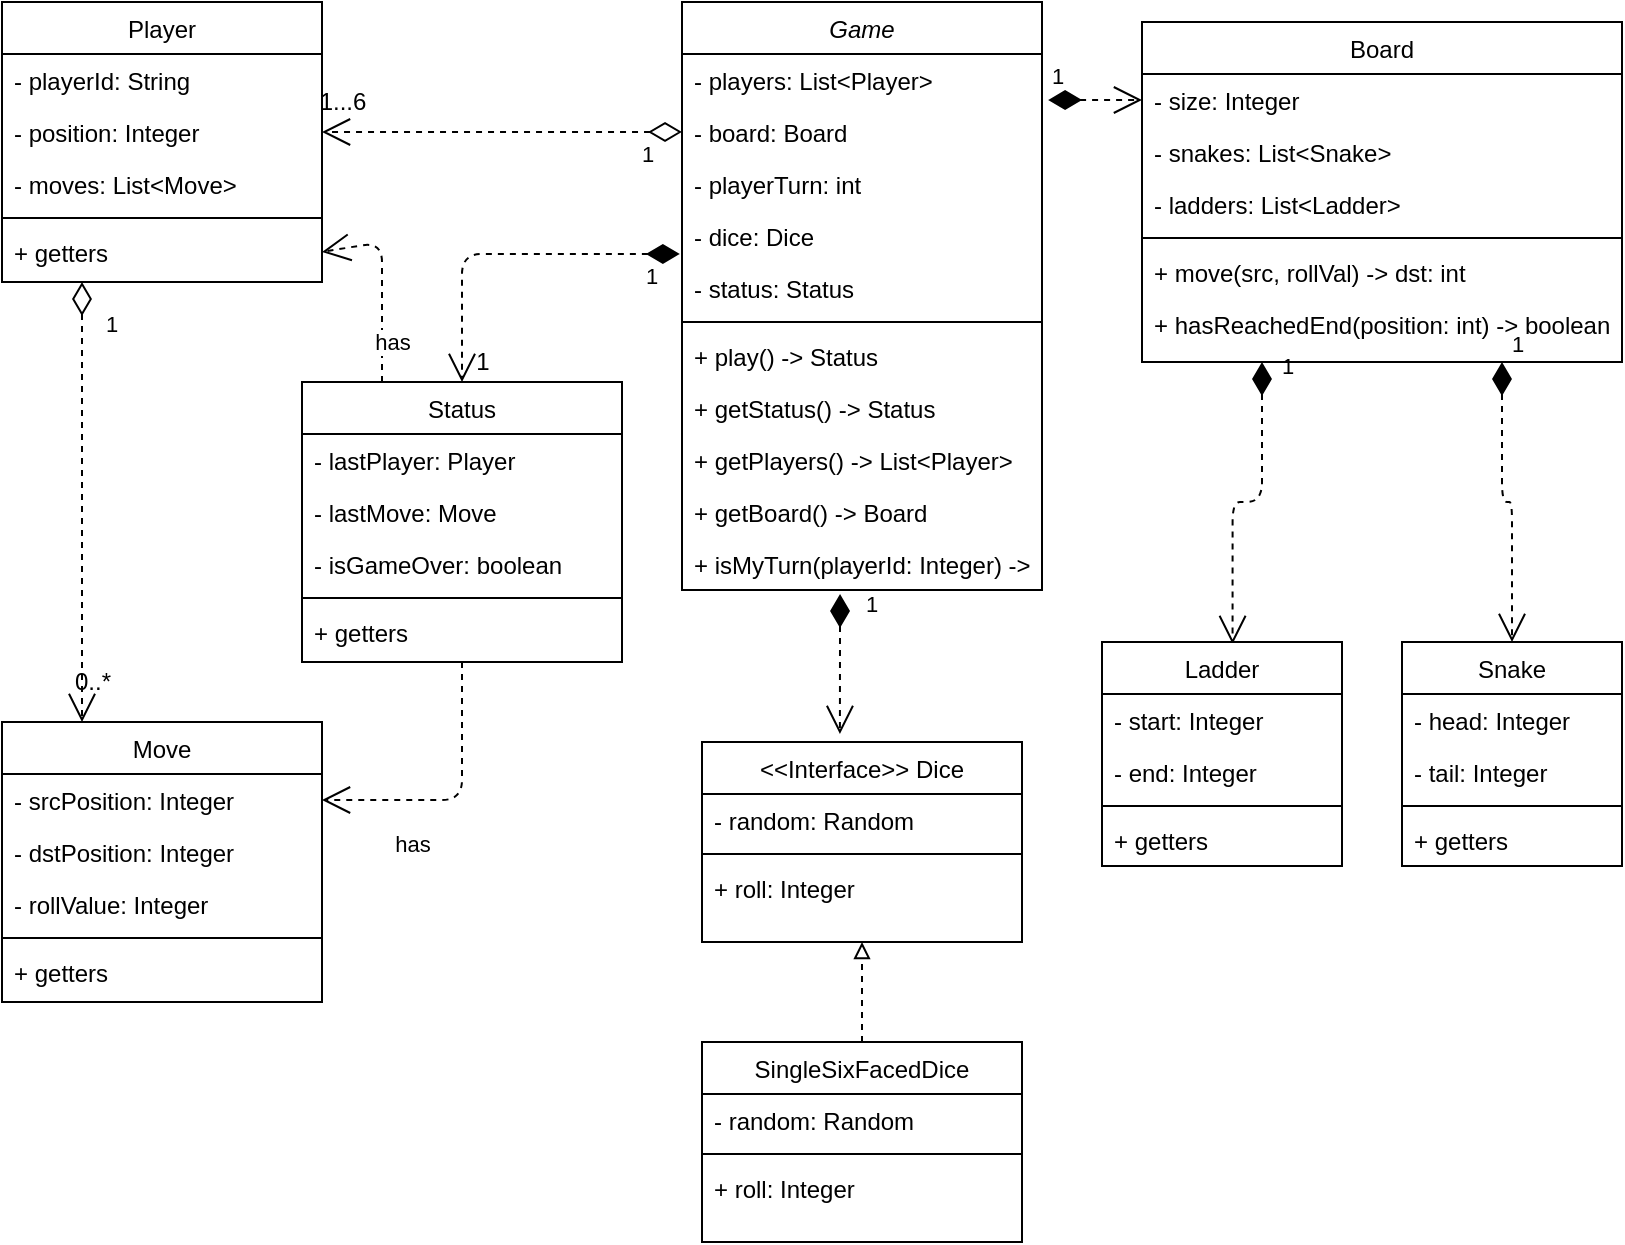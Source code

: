<mxfile version="13.6.2" type="device"><diagram id="C5RBs43oDa-KdzZeNtuy" name="Page-1"><mxGraphModel dx="1106" dy="830" grid="1" gridSize="10" guides="1" tooltips="1" connect="1" arrows="1" fold="1" page="1" pageScale="1" pageWidth="827" pageHeight="1169" math="0" shadow="0"><root><mxCell id="WIyWlLk6GJQsqaUBKTNV-0"/><mxCell id="WIyWlLk6GJQsqaUBKTNV-1" parent="WIyWlLk6GJQsqaUBKTNV-0"/><mxCell id="Iz28Fkx1FA5P9EyBpci8-13" style="edgeStyle=orthogonalEdgeStyle;rounded=0;orthogonalLoop=1;jettySize=auto;html=1;entryX=0.5;entryY=1;entryDx=0;entryDy=0;endArrow=block;endFill=0;dashed=1;" parent="WIyWlLk6GJQsqaUBKTNV-1" source="Iz28Fkx1FA5P9EyBpci8-9" target="Iz28Fkx1FA5P9EyBpci8-3" edge="1"><mxGeometry relative="1" as="geometry"/></mxCell><mxCell id="Iz28Fkx1FA5P9EyBpci8-39" value="1" style="endArrow=open;html=1;endSize=12;startArrow=diamondThin;startSize=14;startFill=0;edgeStyle=orthogonalEdgeStyle;align=left;verticalAlign=bottom;dashed=1;strokeWidth=1;exitX=0;exitY=0.5;exitDx=0;exitDy=0;entryX=1;entryY=0.5;entryDx=0;entryDy=0;" parent="WIyWlLk6GJQsqaUBKTNV-1" source="zkfFHV4jXpPFQw0GAbJ--2" target="zkfFHV4jXpPFQw0GAbJ--8" edge="1"><mxGeometry x="-0.75" y="20" relative="1" as="geometry"><mxPoint x="340" y="230" as="sourcePoint"/><mxPoint x="180" y="230" as="targetPoint"/><mxPoint as="offset"/></mxGeometry></mxCell><mxCell id="Iz28Fkx1FA5P9EyBpci8-41" value="1" style="endArrow=open;html=1;endSize=12;startArrow=diamondThin;startSize=14;startFill=1;edgeStyle=orthogonalEdgeStyle;align=left;verticalAlign=bottom;dashed=1;strokeWidth=1;exitX=1.017;exitY=0.885;exitDx=0;exitDy=0;exitPerimeter=0;entryX=0;entryY=0.5;entryDx=0;entryDy=0;" parent="WIyWlLk6GJQsqaUBKTNV-1" edge="1" target="zkfFHV4jXpPFQw0GAbJ--18" source="zkfFHV4jXpPFQw0GAbJ--1"><mxGeometry x="-1" y="3" relative="1" as="geometry"><mxPoint x="540" y="170" as="sourcePoint"/><mxPoint x="680" y="170" as="targetPoint"/></mxGeometry></mxCell><mxCell id="Iz28Fkx1FA5P9EyBpci8-42" value="1" style="endArrow=open;html=1;endSize=12;startArrow=diamondThin;startSize=14;startFill=1;edgeStyle=orthogonalEdgeStyle;align=left;verticalAlign=bottom;dashed=1;strokeWidth=1;exitX=0.75;exitY=1;exitDx=0;exitDy=0;entryX=0.5;entryY=0;entryDx=0;entryDy=0;" parent="WIyWlLk6GJQsqaUBKTNV-1" source="zkfFHV4jXpPFQw0GAbJ--17" target="Iz28Fkx1FA5P9EyBpci8-27" edge="1"><mxGeometry x="-1" y="3" relative="1" as="geometry"><mxPoint x="690" y="340" as="sourcePoint"/><mxPoint x="850" y="340" as="targetPoint"/></mxGeometry></mxCell><mxCell id="Iz28Fkx1FA5P9EyBpci8-49" value="1" style="endArrow=open;html=1;endSize=12;startArrow=diamondThin;startSize=14;startFill=1;edgeStyle=orthogonalEdgeStyle;align=left;verticalAlign=bottom;dashed=1;strokeWidth=1;exitX=0.25;exitY=1;exitDx=0;exitDy=0;entryX=0.544;entryY=0.009;entryDx=0;entryDy=0;entryPerimeter=0;" parent="WIyWlLk6GJQsqaUBKTNV-1" source="zkfFHV4jXpPFQw0GAbJ--17" target="Iz28Fkx1FA5P9EyBpci8-44" edge="1"><mxGeometry x="-0.864" y="8" relative="1" as="geometry"><mxPoint x="815" y="300" as="sourcePoint"/><mxPoint x="930" y="430" as="targetPoint"/><mxPoint as="offset"/></mxGeometry></mxCell><mxCell id="Iz28Fkx1FA5P9EyBpci8-21" value="Status" style="swimlane;fontStyle=0;align=center;verticalAlign=top;childLayout=stackLayout;horizontal=1;startSize=26;horizontalStack=0;resizeParent=1;resizeLast=0;collapsible=1;marginBottom=0;rounded=0;shadow=0;strokeWidth=1;" parent="WIyWlLk6GJQsqaUBKTNV-1" vertex="1"><mxGeometry x="160" y="310" width="160" height="140" as="geometry"><mxRectangle x="130" y="380" width="160" height="26" as="alternateBounds"/></mxGeometry></mxCell><mxCell id="Iz28Fkx1FA5P9EyBpci8-22" value="- lastPlayer: Player" style="text;align=left;verticalAlign=top;spacingLeft=4;spacingRight=4;overflow=hidden;rotatable=0;points=[[0,0.5],[1,0.5]];portConstraint=eastwest;" parent="Iz28Fkx1FA5P9EyBpci8-21" vertex="1"><mxGeometry y="26" width="160" height="26" as="geometry"/></mxCell><mxCell id="Iz28Fkx1FA5P9EyBpci8-23" value="- lastMove: Move" style="text;align=left;verticalAlign=top;spacingLeft=4;spacingRight=4;overflow=hidden;rotatable=0;points=[[0,0.5],[1,0.5]];portConstraint=eastwest;rounded=0;shadow=0;html=0;" parent="Iz28Fkx1FA5P9EyBpci8-21" vertex="1"><mxGeometry y="52" width="160" height="26" as="geometry"/></mxCell><mxCell id="Iz28Fkx1FA5P9EyBpci8-24" value="- isGameOver: boolean" style="text;align=left;verticalAlign=top;spacingLeft=4;spacingRight=4;overflow=hidden;rotatable=0;points=[[0,0.5],[1,0.5]];portConstraint=eastwest;rounded=0;shadow=0;html=0;" parent="Iz28Fkx1FA5P9EyBpci8-21" vertex="1"><mxGeometry y="78" width="160" height="26" as="geometry"/></mxCell><mxCell id="Iz28Fkx1FA5P9EyBpci8-25" value="" style="line;html=1;strokeWidth=1;align=left;verticalAlign=middle;spacingTop=-1;spacingLeft=3;spacingRight=3;rotatable=0;labelPosition=right;points=[];portConstraint=eastwest;" parent="Iz28Fkx1FA5P9EyBpci8-21" vertex="1"><mxGeometry y="104" width="160" height="8" as="geometry"/></mxCell><mxCell id="Iz28Fkx1FA5P9EyBpci8-26" value="+ getters" style="text;align=left;verticalAlign=top;spacingLeft=4;spacingRight=4;overflow=hidden;rotatable=0;points=[[0,0.5],[1,0.5]];portConstraint=eastwest;fontStyle=0" parent="Iz28Fkx1FA5P9EyBpci8-21" vertex="1"><mxGeometry y="112" width="160" height="26" as="geometry"/></mxCell><mxCell id="Iz28Fkx1FA5P9EyBpci8-50" value="1" style="endArrow=open;html=1;endSize=12;startArrow=diamondThin;startSize=14;startFill=1;edgeStyle=orthogonalEdgeStyle;align=left;verticalAlign=bottom;dashed=1;strokeWidth=1;exitX=-0.006;exitY=-0.154;exitDx=0;exitDy=0;exitPerimeter=0;entryX=0.5;entryY=0;entryDx=0;entryDy=0;" parent="WIyWlLk6GJQsqaUBKTNV-1" source="81ewi1BChHDgl9tE2kMT-2" target="Iz28Fkx1FA5P9EyBpci8-21" edge="1"><mxGeometry x="0.486" y="90" relative="1" as="geometry"><mxPoint x="550" y="180" as="sourcePoint"/><mxPoint x="690" y="180" as="targetPoint"/><mxPoint as="offset"/></mxGeometry></mxCell><mxCell id="Iz28Fkx1FA5P9EyBpci8-51" value="1...6" style="text;html=1;align=center;verticalAlign=middle;resizable=0;points=[];autosize=1;" parent="WIyWlLk6GJQsqaUBKTNV-1" vertex="1"><mxGeometry x="160" y="160" width="40" height="20" as="geometry"/></mxCell><mxCell id="Iz28Fkx1FA5P9EyBpci8-52" value="1" style="text;html=1;align=center;verticalAlign=middle;resizable=0;points=[];autosize=1;" parent="WIyWlLk6GJQsqaUBKTNV-1" vertex="1"><mxGeometry x="240" y="290" width="20" height="20" as="geometry"/></mxCell><mxCell id="Iz28Fkx1FA5P9EyBpci8-53" value="1" style="endArrow=open;html=1;endSize=12;startArrow=diamondThin;startSize=14;startFill=0;edgeStyle=orthogonalEdgeStyle;align=left;verticalAlign=bottom;dashed=1;strokeWidth=1;exitX=0.25;exitY=1;exitDx=0;exitDy=0;entryX=0.25;entryY=0;entryDx=0;entryDy=0;" parent="WIyWlLk6GJQsqaUBKTNV-1" source="zkfFHV4jXpPFQw0GAbJ--6" target="Iz28Fkx1FA5P9EyBpci8-15" edge="1"><mxGeometry x="-0.727" y="10" relative="1" as="geometry"><mxPoint x="370" y="400" as="sourcePoint"/><mxPoint x="530" y="400" as="targetPoint"/><mxPoint as="offset"/></mxGeometry></mxCell><mxCell id="Iz28Fkx1FA5P9EyBpci8-54" value="0..*" style="text;html=1;align=center;verticalAlign=middle;resizable=0;points=[];autosize=1;" parent="WIyWlLk6GJQsqaUBKTNV-1" vertex="1"><mxGeometry x="40" y="450" width="30" height="20" as="geometry"/></mxCell><mxCell id="Iz28Fkx1FA5P9EyBpci8-55" value="has" style="endArrow=open;endSize=12;dashed=1;html=1;strokeWidth=1;exitX=0.5;exitY=1;exitDx=0;exitDy=0;entryX=1;entryY=0.5;entryDx=0;entryDy=0;" parent="WIyWlLk6GJQsqaUBKTNV-1" source="Iz28Fkx1FA5P9EyBpci8-21" target="Iz28Fkx1FA5P9EyBpci8-16" edge="1"><mxGeometry x="-0.074" y="-15" width="160" relative="1" as="geometry"><mxPoint x="210" y="520" as="sourcePoint"/><mxPoint x="370" y="520" as="targetPoint"/><Array as="points"><mxPoint x="240" y="519"/></Array><mxPoint x="-10" y="26" as="offset"/></mxGeometry></mxCell><mxCell id="Iz28Fkx1FA5P9EyBpci8-56" value="has" style="endArrow=open;endSize=12;dashed=1;html=1;strokeWidth=1;exitX=0.25;exitY=0;exitDx=0;exitDy=0;entryX=1;entryY=0.5;entryDx=0;entryDy=0;" parent="WIyWlLk6GJQsqaUBKTNV-1" source="Iz28Fkx1FA5P9EyBpci8-21" target="zkfFHV4jXpPFQw0GAbJ--10" edge="1"><mxGeometry x="-0.074" y="-15" width="160" relative="1" as="geometry"><mxPoint x="250" y="460" as="sourcePoint"/><mxPoint x="170" y="529" as="targetPoint"/><Array as="points"><mxPoint x="200" y="240"/></Array><mxPoint x="-10" y="26" as="offset"/></mxGeometry></mxCell><mxCell id="Iz28Fkx1FA5P9EyBpci8-57" value="1" style="endArrow=open;html=1;endSize=12;startArrow=diamondThin;startSize=14;startFill=1;edgeStyle=orthogonalEdgeStyle;align=left;verticalAlign=bottom;dashed=1;strokeWidth=1;exitX=0.439;exitY=1.077;exitDx=0;exitDy=0;exitPerimeter=0;entryX=0.431;entryY=-0.04;entryDx=0;entryDy=0;entryPerimeter=0;" parent="WIyWlLk6GJQsqaUBKTNV-1" source="Iz28Fkx1FA5P9EyBpci8-33" target="Iz28Fkx1FA5P9EyBpci8-3" edge="1"><mxGeometry x="-0.6" y="11" relative="1" as="geometry"><mxPoint x="380" y="450" as="sourcePoint"/><mxPoint x="439" y="480" as="targetPoint"/><Array as="points"><mxPoint x="429" y="416"/><mxPoint x="429" y="486"/></Array><mxPoint as="offset"/></mxGeometry></mxCell><mxCell id="zkfFHV4jXpPFQw0GAbJ--6" value="Player" style="swimlane;fontStyle=0;align=center;verticalAlign=top;childLayout=stackLayout;horizontal=1;startSize=26;horizontalStack=0;resizeParent=1;resizeLast=0;collapsible=1;marginBottom=0;rounded=0;shadow=0;strokeWidth=1;" parent="WIyWlLk6GJQsqaUBKTNV-1" vertex="1"><mxGeometry x="10" y="120" width="160" height="140" as="geometry"><mxRectangle x="130" y="380" width="160" height="26" as="alternateBounds"/></mxGeometry></mxCell><mxCell id="zkfFHV4jXpPFQw0GAbJ--7" value="- playerId: String" style="text;align=left;verticalAlign=top;spacingLeft=4;spacingRight=4;overflow=hidden;rotatable=0;points=[[0,0.5],[1,0.5]];portConstraint=eastwest;" parent="zkfFHV4jXpPFQw0GAbJ--6" vertex="1"><mxGeometry y="26" width="160" height="26" as="geometry"/></mxCell><mxCell id="zkfFHV4jXpPFQw0GAbJ--8" value="- position: Integer" style="text;align=left;verticalAlign=top;spacingLeft=4;spacingRight=4;overflow=hidden;rotatable=0;points=[[0,0.5],[1,0.5]];portConstraint=eastwest;rounded=0;shadow=0;html=0;" parent="zkfFHV4jXpPFQw0GAbJ--6" vertex="1"><mxGeometry y="52" width="160" height="26" as="geometry"/></mxCell><mxCell id="Iz28Fkx1FA5P9EyBpci8-14" value="- moves: List&lt;Move&gt;" style="text;align=left;verticalAlign=top;spacingLeft=4;spacingRight=4;overflow=hidden;rotatable=0;points=[[0,0.5],[1,0.5]];portConstraint=eastwest;rounded=0;shadow=0;html=0;" parent="zkfFHV4jXpPFQw0GAbJ--6" vertex="1"><mxGeometry y="78" width="160" height="26" as="geometry"/></mxCell><mxCell id="zkfFHV4jXpPFQw0GAbJ--9" value="" style="line;html=1;strokeWidth=1;align=left;verticalAlign=middle;spacingTop=-1;spacingLeft=3;spacingRight=3;rotatable=0;labelPosition=right;points=[];portConstraint=eastwest;" parent="zkfFHV4jXpPFQw0GAbJ--6" vertex="1"><mxGeometry y="104" width="160" height="8" as="geometry"/></mxCell><mxCell id="zkfFHV4jXpPFQw0GAbJ--10" value="+ getters" style="text;align=left;verticalAlign=top;spacingLeft=4;spacingRight=4;overflow=hidden;rotatable=0;points=[[0,0.5],[1,0.5]];portConstraint=eastwest;fontStyle=0" parent="zkfFHV4jXpPFQw0GAbJ--6" vertex="1"><mxGeometry y="112" width="160" height="26" as="geometry"/></mxCell><mxCell id="Iz28Fkx1FA5P9EyBpci8-15" value="Move" style="swimlane;fontStyle=0;align=center;verticalAlign=top;childLayout=stackLayout;horizontal=1;startSize=26;horizontalStack=0;resizeParent=1;resizeLast=0;collapsible=1;marginBottom=0;rounded=0;shadow=0;strokeWidth=1;" parent="WIyWlLk6GJQsqaUBKTNV-1" vertex="1"><mxGeometry x="10" y="480" width="160" height="140" as="geometry"><mxRectangle x="130" y="380" width="160" height="26" as="alternateBounds"/></mxGeometry></mxCell><mxCell id="Iz28Fkx1FA5P9EyBpci8-16" value="- srcPosition: Integer" style="text;align=left;verticalAlign=top;spacingLeft=4;spacingRight=4;overflow=hidden;rotatable=0;points=[[0,0.5],[1,0.5]];portConstraint=eastwest;" parent="Iz28Fkx1FA5P9EyBpci8-15" vertex="1"><mxGeometry y="26" width="160" height="26" as="geometry"/></mxCell><mxCell id="Iz28Fkx1FA5P9EyBpci8-17" value="- dstPosition: Integer" style="text;align=left;verticalAlign=top;spacingLeft=4;spacingRight=4;overflow=hidden;rotatable=0;points=[[0,0.5],[1,0.5]];portConstraint=eastwest;rounded=0;shadow=0;html=0;" parent="Iz28Fkx1FA5P9EyBpci8-15" vertex="1"><mxGeometry y="52" width="160" height="26" as="geometry"/></mxCell><mxCell id="Iz28Fkx1FA5P9EyBpci8-18" value="- rollValue: Integer" style="text;align=left;verticalAlign=top;spacingLeft=4;spacingRight=4;overflow=hidden;rotatable=0;points=[[0,0.5],[1,0.5]];portConstraint=eastwest;rounded=0;shadow=0;html=0;" parent="Iz28Fkx1FA5P9EyBpci8-15" vertex="1"><mxGeometry y="78" width="160" height="26" as="geometry"/></mxCell><mxCell id="Iz28Fkx1FA5P9EyBpci8-19" value="" style="line;html=1;strokeWidth=1;align=left;verticalAlign=middle;spacingTop=-1;spacingLeft=3;spacingRight=3;rotatable=0;labelPosition=right;points=[];portConstraint=eastwest;" parent="Iz28Fkx1FA5P9EyBpci8-15" vertex="1"><mxGeometry y="104" width="160" height="8" as="geometry"/></mxCell><mxCell id="Iz28Fkx1FA5P9EyBpci8-20" value="+ getters" style="text;align=left;verticalAlign=top;spacingLeft=4;spacingRight=4;overflow=hidden;rotatable=0;points=[[0,0.5],[1,0.5]];portConstraint=eastwest;fontStyle=0" parent="Iz28Fkx1FA5P9EyBpci8-15" vertex="1"><mxGeometry y="112" width="160" height="26" as="geometry"/></mxCell><mxCell id="zkfFHV4jXpPFQw0GAbJ--17" value="Board" style="swimlane;fontStyle=0;align=center;verticalAlign=top;childLayout=stackLayout;horizontal=1;startSize=26;horizontalStack=0;resizeParent=1;resizeLast=0;collapsible=1;marginBottom=0;rounded=0;shadow=0;strokeWidth=1;" parent="WIyWlLk6GJQsqaUBKTNV-1" vertex="1"><mxGeometry x="580" y="130" width="240" height="170" as="geometry"><mxRectangle x="550" y="140" width="160" height="26" as="alternateBounds"/></mxGeometry></mxCell><mxCell id="zkfFHV4jXpPFQw0GAbJ--18" value="- size: Integer" style="text;align=left;verticalAlign=top;spacingLeft=4;spacingRight=4;overflow=hidden;rotatable=0;points=[[0,0.5],[1,0.5]];portConstraint=eastwest;" parent="zkfFHV4jXpPFQw0GAbJ--17" vertex="1"><mxGeometry y="26" width="240" height="26" as="geometry"/></mxCell><mxCell id="zkfFHV4jXpPFQw0GAbJ--19" value="- snakes: List&lt;Snake&gt;" style="text;align=left;verticalAlign=top;spacingLeft=4;spacingRight=4;overflow=hidden;rotatable=0;points=[[0,0.5],[1,0.5]];portConstraint=eastwest;rounded=0;shadow=0;html=0;" parent="zkfFHV4jXpPFQw0GAbJ--17" vertex="1"><mxGeometry y="52" width="240" height="26" as="geometry"/></mxCell><mxCell id="zkfFHV4jXpPFQw0GAbJ--20" value="- ladders: List&lt;Ladder&gt;" style="text;align=left;verticalAlign=top;spacingLeft=4;spacingRight=4;overflow=hidden;rotatable=0;points=[[0,0.5],[1,0.5]];portConstraint=eastwest;rounded=0;shadow=0;html=0;" parent="zkfFHV4jXpPFQw0GAbJ--17" vertex="1"><mxGeometry y="78" width="240" height="26" as="geometry"/></mxCell><mxCell id="zkfFHV4jXpPFQw0GAbJ--23" value="" style="line;html=1;strokeWidth=1;align=left;verticalAlign=middle;spacingTop=-1;spacingLeft=3;spacingRight=3;rotatable=0;labelPosition=right;points=[];portConstraint=eastwest;" parent="zkfFHV4jXpPFQw0GAbJ--17" vertex="1"><mxGeometry y="104" width="240" height="8" as="geometry"/></mxCell><mxCell id="zkfFHV4jXpPFQw0GAbJ--24" value="+ move(src, rollVal) -&gt; dst: int" style="text;align=left;verticalAlign=top;spacingLeft=4;spacingRight=4;overflow=hidden;rotatable=0;points=[[0,0.5],[1,0.5]];portConstraint=eastwest;" parent="zkfFHV4jXpPFQw0GAbJ--17" vertex="1"><mxGeometry y="112" width="240" height="26" as="geometry"/></mxCell><mxCell id="zkfFHV4jXpPFQw0GAbJ--25" value="+ hasReachedEnd(position: int) -&gt; boolean" style="text;align=left;verticalAlign=top;spacingLeft=4;spacingRight=4;overflow=hidden;rotatable=0;points=[[0,0.5],[1,0.5]];portConstraint=eastwest;" parent="zkfFHV4jXpPFQw0GAbJ--17" vertex="1"><mxGeometry y="138" width="240" height="26" as="geometry"/></mxCell><mxCell id="Iz28Fkx1FA5P9EyBpci8-44" value="Ladder" style="swimlane;fontStyle=0;align=center;verticalAlign=top;childLayout=stackLayout;horizontal=1;startSize=26;horizontalStack=0;resizeParent=1;resizeLast=0;collapsible=1;marginBottom=0;rounded=0;shadow=0;strokeWidth=1;" parent="WIyWlLk6GJQsqaUBKTNV-1" vertex="1"><mxGeometry x="560" y="440" width="120" height="112" as="geometry"><mxRectangle x="130" y="380" width="160" height="26" as="alternateBounds"/></mxGeometry></mxCell><mxCell id="Iz28Fkx1FA5P9EyBpci8-45" value="- start: Integer" style="text;align=left;verticalAlign=top;spacingLeft=4;spacingRight=4;overflow=hidden;rotatable=0;points=[[0,0.5],[1,0.5]];portConstraint=eastwest;" parent="Iz28Fkx1FA5P9EyBpci8-44" vertex="1"><mxGeometry y="26" width="120" height="26" as="geometry"/></mxCell><mxCell id="Iz28Fkx1FA5P9EyBpci8-46" value="- end: Integer" style="text;align=left;verticalAlign=top;spacingLeft=4;spacingRight=4;overflow=hidden;rotatable=0;points=[[0,0.5],[1,0.5]];portConstraint=eastwest;" parent="Iz28Fkx1FA5P9EyBpci8-44" vertex="1"><mxGeometry y="52" width="120" height="26" as="geometry"/></mxCell><mxCell id="Iz28Fkx1FA5P9EyBpci8-47" value="" style="line;html=1;strokeWidth=1;align=left;verticalAlign=middle;spacingTop=-1;spacingLeft=3;spacingRight=3;rotatable=0;labelPosition=right;points=[];portConstraint=eastwest;" parent="Iz28Fkx1FA5P9EyBpci8-44" vertex="1"><mxGeometry y="78" width="120" height="8" as="geometry"/></mxCell><mxCell id="Iz28Fkx1FA5P9EyBpci8-48" value="+ getters" style="text;align=left;verticalAlign=top;spacingLeft=4;spacingRight=4;overflow=hidden;rotatable=0;points=[[0,0.5],[1,0.5]];portConstraint=eastwest;" parent="Iz28Fkx1FA5P9EyBpci8-44" vertex="1"><mxGeometry y="86" width="120" height="26" as="geometry"/></mxCell><mxCell id="Iz28Fkx1FA5P9EyBpci8-27" value="Snake" style="swimlane;fontStyle=0;align=center;verticalAlign=top;childLayout=stackLayout;horizontal=1;startSize=26;horizontalStack=0;resizeParent=1;resizeLast=0;collapsible=1;marginBottom=0;rounded=0;shadow=0;strokeWidth=1;" parent="WIyWlLk6GJQsqaUBKTNV-1" vertex="1"><mxGeometry x="710" y="440" width="110" height="112" as="geometry"><mxRectangle x="130" y="380" width="160" height="26" as="alternateBounds"/></mxGeometry></mxCell><mxCell id="Iz28Fkx1FA5P9EyBpci8-28" value="- head: Integer" style="text;align=left;verticalAlign=top;spacingLeft=4;spacingRight=4;overflow=hidden;rotatable=0;points=[[0,0.5],[1,0.5]];portConstraint=eastwest;" parent="Iz28Fkx1FA5P9EyBpci8-27" vertex="1"><mxGeometry y="26" width="110" height="26" as="geometry"/></mxCell><mxCell id="Iz28Fkx1FA5P9EyBpci8-31" value="- tail: Integer" style="text;align=left;verticalAlign=top;spacingLeft=4;spacingRight=4;overflow=hidden;rotatable=0;points=[[0,0.5],[1,0.5]];portConstraint=eastwest;" parent="Iz28Fkx1FA5P9EyBpci8-27" vertex="1"><mxGeometry y="52" width="110" height="26" as="geometry"/></mxCell><mxCell id="Iz28Fkx1FA5P9EyBpci8-29" value="" style="line;html=1;strokeWidth=1;align=left;verticalAlign=middle;spacingTop=-1;spacingLeft=3;spacingRight=3;rotatable=0;labelPosition=right;points=[];portConstraint=eastwest;" parent="Iz28Fkx1FA5P9EyBpci8-27" vertex="1"><mxGeometry y="78" width="110" height="8" as="geometry"/></mxCell><mxCell id="Iz28Fkx1FA5P9EyBpci8-30" value="+ getters" style="text;align=left;verticalAlign=top;spacingLeft=4;spacingRight=4;overflow=hidden;rotatable=0;points=[[0,0.5],[1,0.5]];portConstraint=eastwest;" parent="Iz28Fkx1FA5P9EyBpci8-27" vertex="1"><mxGeometry y="86" width="110" height="26" as="geometry"/></mxCell><mxCell id="zkfFHV4jXpPFQw0GAbJ--0" value="Game" style="swimlane;fontStyle=2;align=center;verticalAlign=top;childLayout=stackLayout;horizontal=1;startSize=26;horizontalStack=0;resizeParent=1;resizeLast=0;collapsible=1;marginBottom=0;rounded=0;shadow=0;strokeWidth=1;" parent="WIyWlLk6GJQsqaUBKTNV-1" vertex="1"><mxGeometry x="350" y="120" width="180" height="294" as="geometry"><mxRectangle x="230" y="140" width="160" height="26" as="alternateBounds"/></mxGeometry></mxCell><mxCell id="zkfFHV4jXpPFQw0GAbJ--1" value="- players: List&lt;Player&gt;" style="text;align=left;verticalAlign=top;spacingLeft=4;spacingRight=4;overflow=hidden;rotatable=0;points=[[0,0.5],[1,0.5]];portConstraint=eastwest;" parent="zkfFHV4jXpPFQw0GAbJ--0" vertex="1"><mxGeometry y="26" width="180" height="26" as="geometry"/></mxCell><mxCell id="zkfFHV4jXpPFQw0GAbJ--2" value="- board: Board" style="text;align=left;verticalAlign=top;spacingLeft=4;spacingRight=4;overflow=hidden;rotatable=0;points=[[0,0.5],[1,0.5]];portConstraint=eastwest;rounded=0;shadow=0;html=0;" parent="zkfFHV4jXpPFQw0GAbJ--0" vertex="1"><mxGeometry y="52" width="180" height="26" as="geometry"/></mxCell><mxCell id="zkfFHV4jXpPFQw0GAbJ--3" value="- playerTurn: int" style="text;align=left;verticalAlign=top;spacingLeft=4;spacingRight=4;overflow=hidden;rotatable=0;points=[[0,0.5],[1,0.5]];portConstraint=eastwest;rounded=0;shadow=0;html=0;" parent="zkfFHV4jXpPFQw0GAbJ--0" vertex="1"><mxGeometry y="78" width="180" height="26" as="geometry"/></mxCell><mxCell id="81ewi1BChHDgl9tE2kMT-1" value="- dice: Dice" style="text;align=left;verticalAlign=top;spacingLeft=4;spacingRight=4;overflow=hidden;rotatable=0;points=[[0,0.5],[1,0.5]];portConstraint=eastwest;rounded=0;shadow=0;html=0;" parent="zkfFHV4jXpPFQw0GAbJ--0" vertex="1"><mxGeometry y="104" width="180" height="26" as="geometry"/></mxCell><mxCell id="81ewi1BChHDgl9tE2kMT-2" value="- status: Status" style="text;align=left;verticalAlign=top;spacingLeft=4;spacingRight=4;overflow=hidden;rotatable=0;points=[[0,0.5],[1,0.5]];portConstraint=eastwest;rounded=0;shadow=0;html=0;" parent="zkfFHV4jXpPFQw0GAbJ--0" vertex="1"><mxGeometry y="130" width="180" height="26" as="geometry"/></mxCell><mxCell id="zkfFHV4jXpPFQw0GAbJ--4" value="" style="line;html=1;strokeWidth=1;align=left;verticalAlign=middle;spacingTop=-1;spacingLeft=3;spacingRight=3;rotatable=0;labelPosition=right;points=[];portConstraint=eastwest;" parent="zkfFHV4jXpPFQw0GAbJ--0" vertex="1"><mxGeometry y="156" width="180" height="8" as="geometry"/></mxCell><mxCell id="zkfFHV4jXpPFQw0GAbJ--5" value="+ play() -&gt; Status" style="text;align=left;verticalAlign=top;spacingLeft=4;spacingRight=4;overflow=hidden;rotatable=0;points=[[0,0.5],[1,0.5]];portConstraint=eastwest;" parent="zkfFHV4jXpPFQw0GAbJ--0" vertex="1"><mxGeometry y="164" width="180" height="26" as="geometry"/></mxCell><mxCell id="81ewi1BChHDgl9tE2kMT-3" value="+ getStatus() -&gt; Status" style="text;align=left;verticalAlign=top;spacingLeft=4;spacingRight=4;overflow=hidden;rotatable=0;points=[[0,0.5],[1,0.5]];portConstraint=eastwest;" parent="zkfFHV4jXpPFQw0GAbJ--0" vertex="1"><mxGeometry y="190" width="180" height="26" as="geometry"/></mxCell><mxCell id="81ewi1BChHDgl9tE2kMT-4" value="+ getPlayers() -&gt; List&lt;Player&gt;" style="text;align=left;verticalAlign=top;spacingLeft=4;spacingRight=4;overflow=hidden;rotatable=0;points=[[0,0.5],[1,0.5]];portConstraint=eastwest;" parent="zkfFHV4jXpPFQw0GAbJ--0" vertex="1"><mxGeometry y="216" width="180" height="26" as="geometry"/></mxCell><mxCell id="Iz28Fkx1FA5P9EyBpci8-32" value="+ getBoard() -&gt; Board" style="text;align=left;verticalAlign=top;spacingLeft=4;spacingRight=4;overflow=hidden;rotatable=0;points=[[0,0.5],[1,0.5]];portConstraint=eastwest;" parent="zkfFHV4jXpPFQw0GAbJ--0" vertex="1"><mxGeometry y="242" width="180" height="26" as="geometry"/></mxCell><mxCell id="Iz28Fkx1FA5P9EyBpci8-33" value="+ isMyTurn(playerId: Integer) -&gt; boolean" style="text;align=left;verticalAlign=top;spacingLeft=4;spacingRight=4;overflow=hidden;rotatable=0;points=[[0,0.5],[1,0.5]];portConstraint=eastwest;" parent="zkfFHV4jXpPFQw0GAbJ--0" vertex="1"><mxGeometry y="268" width="180" height="26" as="geometry"/></mxCell><mxCell id="Iz28Fkx1FA5P9EyBpci8-3" value="&lt;&lt;Interface&gt;&gt; Dice" style="swimlane;fontStyle=0;align=center;verticalAlign=top;childLayout=stackLayout;horizontal=1;startSize=26;horizontalStack=0;resizeParent=1;resizeLast=0;collapsible=1;marginBottom=0;rounded=0;shadow=0;strokeWidth=1;" parent="WIyWlLk6GJQsqaUBKTNV-1" vertex="1"><mxGeometry x="360" y="490" width="160" height="100" as="geometry"><mxRectangle x="130" y="380" width="160" height="26" as="alternateBounds"/></mxGeometry></mxCell><mxCell id="Iz28Fkx1FA5P9EyBpci8-4" value="- random: Random" style="text;align=left;verticalAlign=top;spacingLeft=4;spacingRight=4;overflow=hidden;rotatable=0;points=[[0,0.5],[1,0.5]];portConstraint=eastwest;" parent="Iz28Fkx1FA5P9EyBpci8-3" vertex="1"><mxGeometry y="26" width="160" height="26" as="geometry"/></mxCell><mxCell id="Iz28Fkx1FA5P9EyBpci8-6" value="" style="line;html=1;strokeWidth=1;align=left;verticalAlign=middle;spacingTop=-1;spacingLeft=3;spacingRight=3;rotatable=0;labelPosition=right;points=[];portConstraint=eastwest;" parent="Iz28Fkx1FA5P9EyBpci8-3" vertex="1"><mxGeometry y="52" width="160" height="8" as="geometry"/></mxCell><mxCell id="Iz28Fkx1FA5P9EyBpci8-8" value="+ roll: Integer" style="text;align=left;verticalAlign=top;spacingLeft=4;spacingRight=4;overflow=hidden;rotatable=0;points=[[0,0.5],[1,0.5]];portConstraint=eastwest;" parent="Iz28Fkx1FA5P9EyBpci8-3" vertex="1"><mxGeometry y="60" width="160" height="26" as="geometry"/></mxCell><mxCell id="Iz28Fkx1FA5P9EyBpci8-9" value="SingleSixFacedDice" style="swimlane;fontStyle=0;align=center;verticalAlign=top;childLayout=stackLayout;horizontal=1;startSize=26;horizontalStack=0;resizeParent=1;resizeLast=0;collapsible=1;marginBottom=0;rounded=0;shadow=0;strokeWidth=1;" parent="WIyWlLk6GJQsqaUBKTNV-1" vertex="1"><mxGeometry x="360" y="640" width="160" height="100" as="geometry"><mxRectangle x="130" y="380" width="160" height="26" as="alternateBounds"/></mxGeometry></mxCell><mxCell id="Iz28Fkx1FA5P9EyBpci8-10" value="- random: Random" style="text;align=left;verticalAlign=top;spacingLeft=4;spacingRight=4;overflow=hidden;rotatable=0;points=[[0,0.5],[1,0.5]];portConstraint=eastwest;" parent="Iz28Fkx1FA5P9EyBpci8-9" vertex="1"><mxGeometry y="26" width="160" height="26" as="geometry"/></mxCell><mxCell id="Iz28Fkx1FA5P9EyBpci8-11" value="" style="line;html=1;strokeWidth=1;align=left;verticalAlign=middle;spacingTop=-1;spacingLeft=3;spacingRight=3;rotatable=0;labelPosition=right;points=[];portConstraint=eastwest;" parent="Iz28Fkx1FA5P9EyBpci8-9" vertex="1"><mxGeometry y="52" width="160" height="8" as="geometry"/></mxCell><mxCell id="Iz28Fkx1FA5P9EyBpci8-12" value="+ roll: Integer" style="text;align=left;verticalAlign=top;spacingLeft=4;spacingRight=4;overflow=hidden;rotatable=0;points=[[0,0.5],[1,0.5]];portConstraint=eastwest;" parent="Iz28Fkx1FA5P9EyBpci8-9" vertex="1"><mxGeometry y="60" width="160" height="26" as="geometry"/></mxCell></root></mxGraphModel></diagram></mxfile>